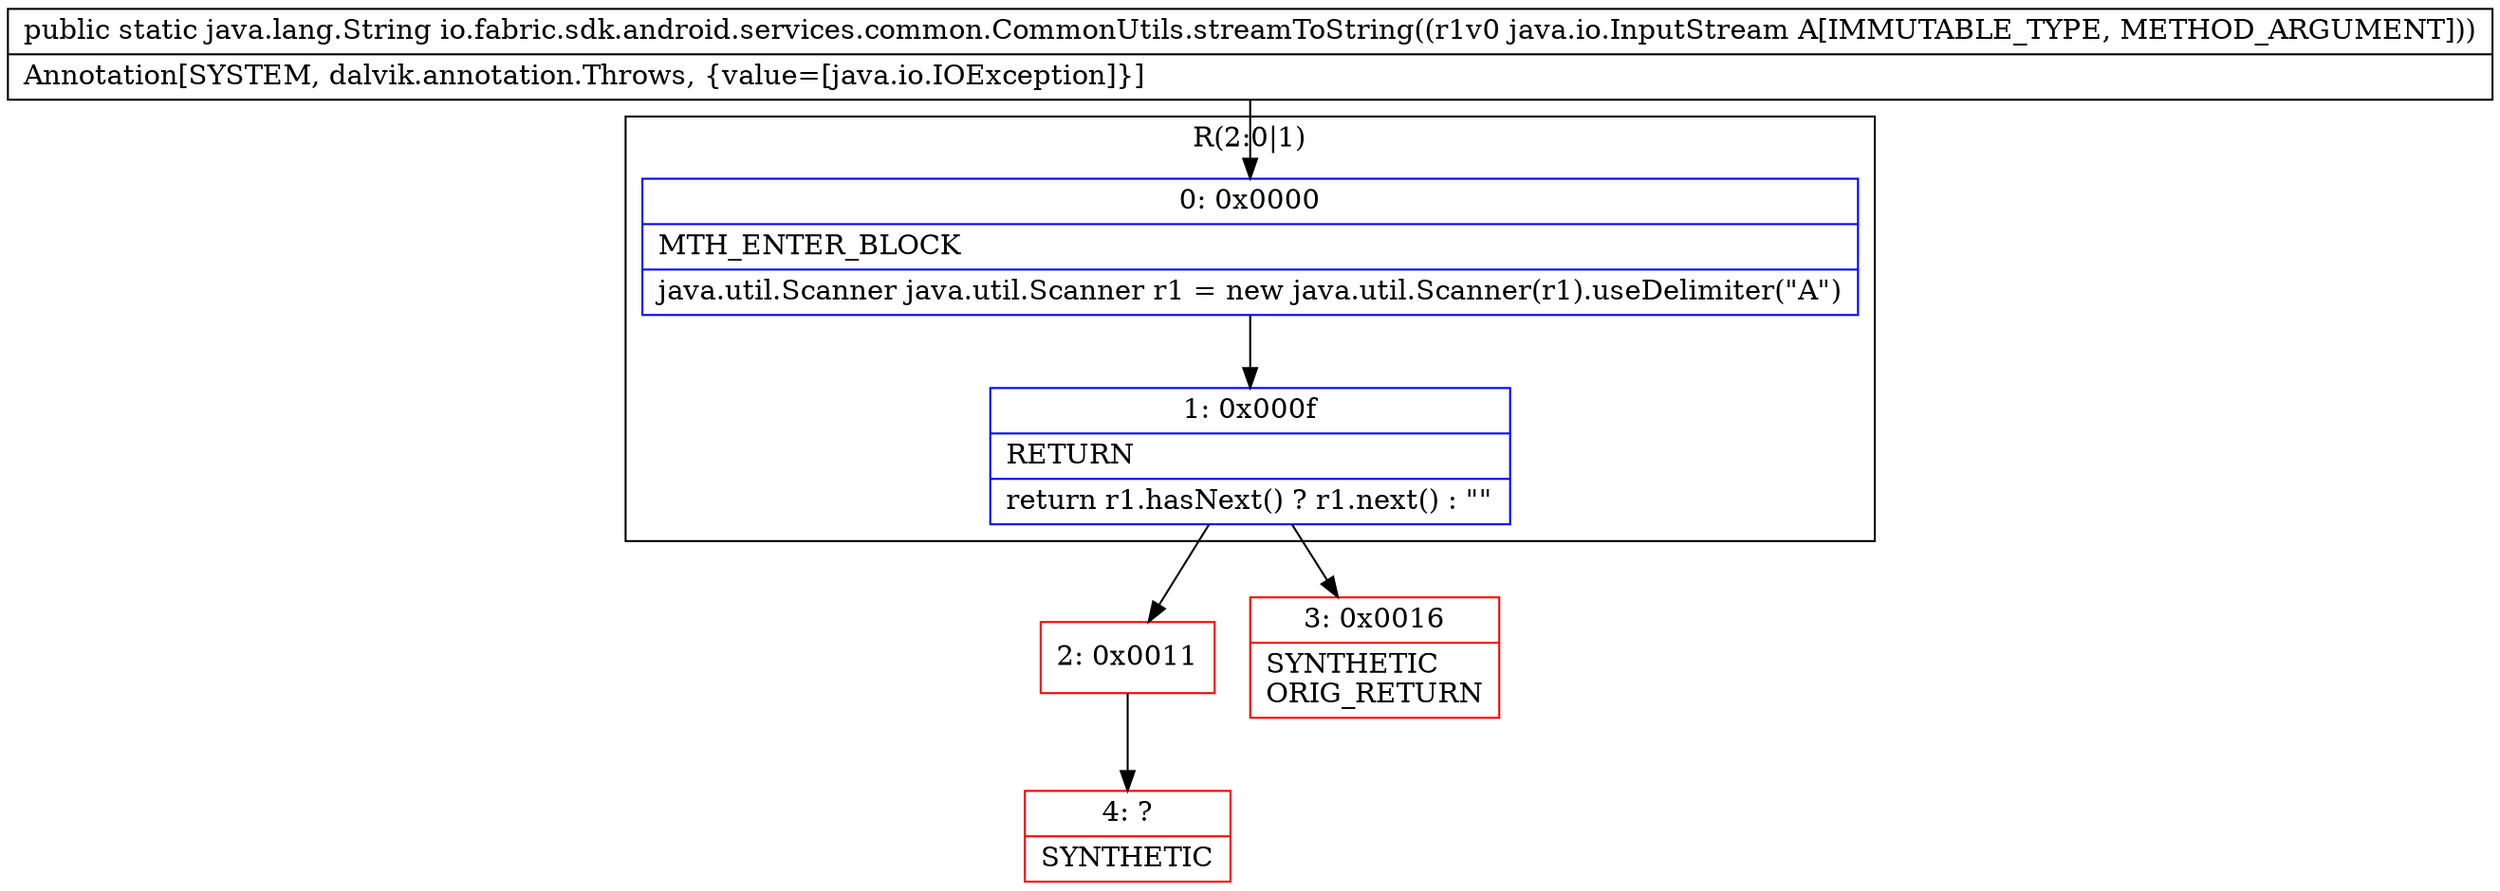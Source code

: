 digraph "CFG forio.fabric.sdk.android.services.common.CommonUtils.streamToString(Ljava\/io\/InputStream;)Ljava\/lang\/String;" {
subgraph cluster_Region_1141218053 {
label = "R(2:0|1)";
node [shape=record,color=blue];
Node_0 [shape=record,label="{0\:\ 0x0000|MTH_ENTER_BLOCK\l|java.util.Scanner java.util.Scanner r1 = new java.util.Scanner(r1).useDelimiter(\"A\")\l}"];
Node_1 [shape=record,label="{1\:\ 0x000f|RETURN\l|return r1.hasNext() ? r1.next() : \"\"\l}"];
}
Node_2 [shape=record,color=red,label="{2\:\ 0x0011}"];
Node_3 [shape=record,color=red,label="{3\:\ 0x0016|SYNTHETIC\lORIG_RETURN\l}"];
Node_4 [shape=record,color=red,label="{4\:\ ?|SYNTHETIC\l}"];
MethodNode[shape=record,label="{public static java.lang.String io.fabric.sdk.android.services.common.CommonUtils.streamToString((r1v0 java.io.InputStream A[IMMUTABLE_TYPE, METHOD_ARGUMENT]))  | Annotation[SYSTEM, dalvik.annotation.Throws, \{value=[java.io.IOException]\}]\l}"];
MethodNode -> Node_0;
Node_0 -> Node_1;
Node_1 -> Node_2;
Node_1 -> Node_3;
Node_2 -> Node_4;
}

